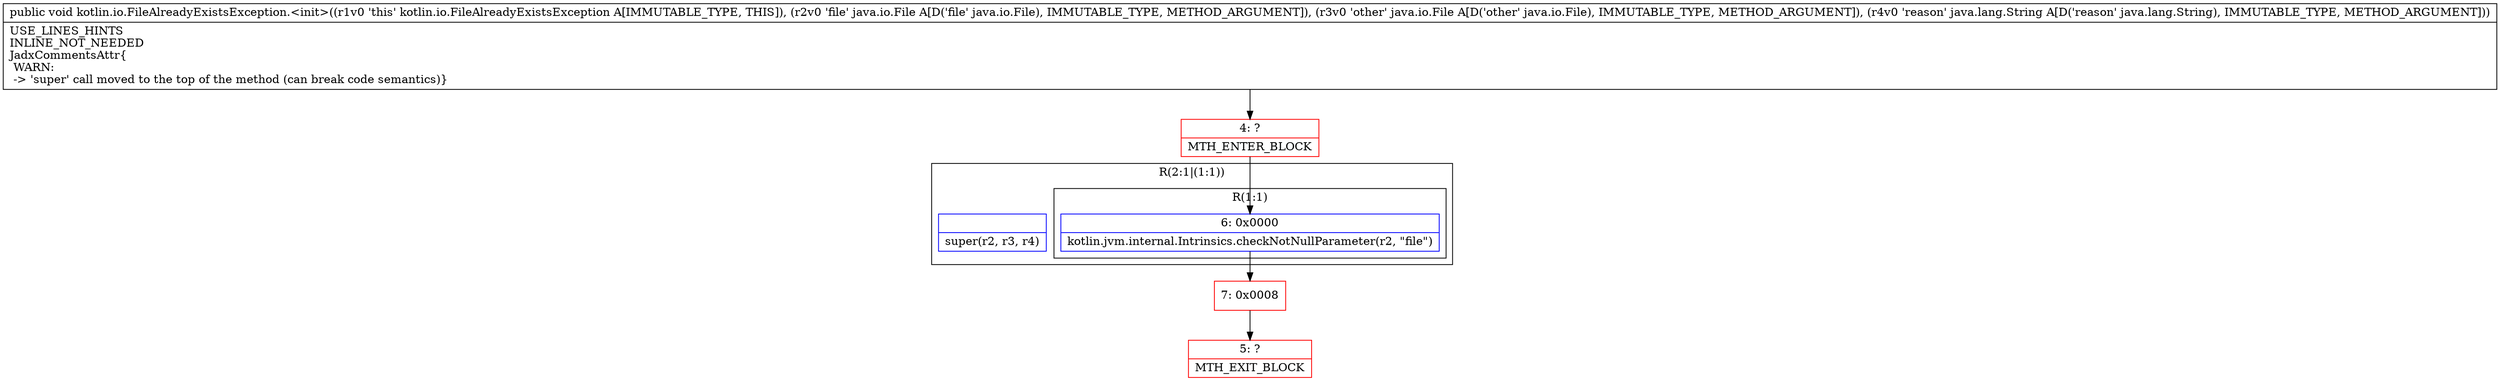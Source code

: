 digraph "CFG forkotlin.io.FileAlreadyExistsException.\<init\>(Ljava\/io\/File;Ljava\/io\/File;Ljava\/lang\/String;)V" {
subgraph cluster_Region_1823247713 {
label = "R(2:1|(1:1))";
node [shape=record,color=blue];
Node_InsnContainer_1484727545 [shape=record,label="{|super(r2, r3, r4)\l}"];
subgraph cluster_Region_374801160 {
label = "R(1:1)";
node [shape=record,color=blue];
Node_6 [shape=record,label="{6\:\ 0x0000|kotlin.jvm.internal.Intrinsics.checkNotNullParameter(r2, \"file\")\l}"];
}
}
Node_4 [shape=record,color=red,label="{4\:\ ?|MTH_ENTER_BLOCK\l}"];
Node_7 [shape=record,color=red,label="{7\:\ 0x0008}"];
Node_5 [shape=record,color=red,label="{5\:\ ?|MTH_EXIT_BLOCK\l}"];
MethodNode[shape=record,label="{public void kotlin.io.FileAlreadyExistsException.\<init\>((r1v0 'this' kotlin.io.FileAlreadyExistsException A[IMMUTABLE_TYPE, THIS]), (r2v0 'file' java.io.File A[D('file' java.io.File), IMMUTABLE_TYPE, METHOD_ARGUMENT]), (r3v0 'other' java.io.File A[D('other' java.io.File), IMMUTABLE_TYPE, METHOD_ARGUMENT]), (r4v0 'reason' java.lang.String A[D('reason' java.lang.String), IMMUTABLE_TYPE, METHOD_ARGUMENT]))  | USE_LINES_HINTS\lINLINE_NOT_NEEDED\lJadxCommentsAttr\{\l WARN: \l \-\> 'super' call moved to the top of the method (can break code semantics)\}\l}"];
MethodNode -> Node_4;Node_6 -> Node_7;
Node_4 -> Node_6;
Node_7 -> Node_5;
}

